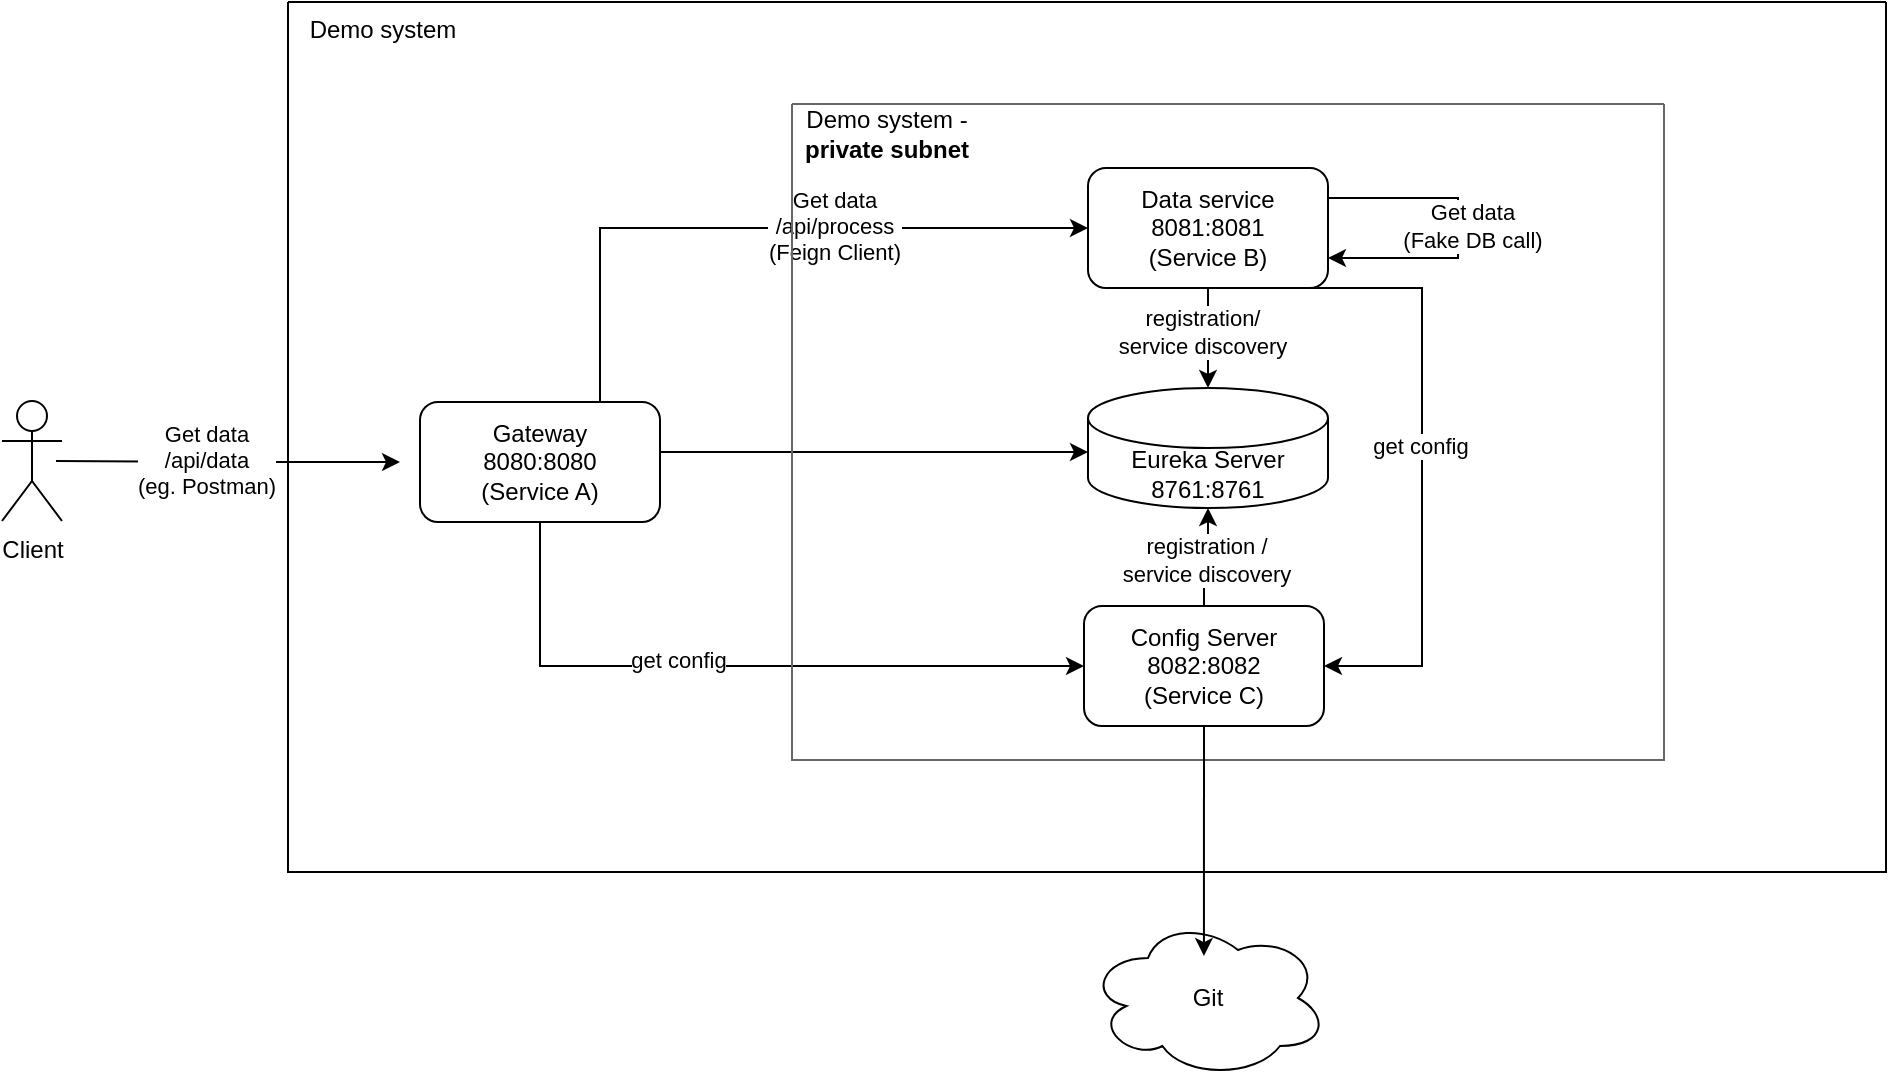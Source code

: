 <mxfile version="24.4.10" type="device">
  <diagram name="Page-1" id="Rz0VasR907ACBIWzh3pV">
    <mxGraphModel dx="1834" dy="764" grid="0" gridSize="10" guides="1" tooltips="1" connect="1" arrows="1" fold="1" page="0" pageScale="1" pageWidth="827" pageHeight="1169" math="0" shadow="0">
      <root>
        <mxCell id="0" />
        <mxCell id="1" parent="0" />
        <mxCell id="oxJ-DCz2lSxvDTbb2seA-36" style="edgeStyle=orthogonalEdgeStyle;rounded=0;orthogonalLoop=1;jettySize=auto;html=1;exitX=1;exitY=0.5;exitDx=0;exitDy=0;" parent="1" source="oxJ-DCz2lSxvDTbb2seA-1" target="oxJ-DCz2lSxvDTbb2seA-3" edge="1">
          <mxGeometry relative="1" as="geometry">
            <Array as="points">
              <mxPoint x="103" y="316" />
            </Array>
          </mxGeometry>
        </mxCell>
        <mxCell id="oxJ-DCz2lSxvDTbb2seA-38" style="edgeStyle=orthogonalEdgeStyle;rounded=0;orthogonalLoop=1;jettySize=auto;html=1;exitX=0.75;exitY=0;exitDx=0;exitDy=0;entryX=0;entryY=0.5;entryDx=0;entryDy=0;" parent="1" source="oxJ-DCz2lSxvDTbb2seA-1" target="oxJ-DCz2lSxvDTbb2seA-2" edge="1">
          <mxGeometry relative="1" as="geometry" />
        </mxCell>
        <mxCell id="oxJ-DCz2lSxvDTbb2seA-40" value="Get data&lt;div&gt;/api/process&lt;br&gt;&lt;div&gt;(Feign Client)&lt;/div&gt;&lt;/div&gt;" style="edgeLabel;html=1;align=center;verticalAlign=middle;resizable=0;points=[];" parent="oxJ-DCz2lSxvDTbb2seA-38" vertex="1" connectable="0">
          <mxGeometry x="0.251" y="-1" relative="1" as="geometry">
            <mxPoint x="-3" y="-2" as="offset" />
          </mxGeometry>
        </mxCell>
        <mxCell id="5tKEhjPv9yw8vXSJhnxB-1" style="edgeStyle=orthogonalEdgeStyle;rounded=0;orthogonalLoop=1;jettySize=auto;html=1;exitX=0.5;exitY=1;exitDx=0;exitDy=0;entryX=0;entryY=0.5;entryDx=0;entryDy=0;" parent="1" source="oxJ-DCz2lSxvDTbb2seA-1" target="oxJ-DCz2lSxvDTbb2seA-4" edge="1">
          <mxGeometry relative="1" as="geometry" />
        </mxCell>
        <mxCell id="5tKEhjPv9yw8vXSJhnxB-4" value="get config" style="edgeLabel;html=1;align=center;verticalAlign=middle;resizable=0;points=[];" parent="5tKEhjPv9yw8vXSJhnxB-1" vertex="1" connectable="0">
          <mxGeometry x="-0.183" y="3" relative="1" as="geometry">
            <mxPoint as="offset" />
          </mxGeometry>
        </mxCell>
        <mxCell id="oxJ-DCz2lSxvDTbb2seA-1" value="Gateway&lt;div&gt;8080:8080&lt;br&gt;&lt;div&gt;(Service A)&lt;/div&gt;&lt;/div&gt;" style="rounded=1;whiteSpace=wrap;html=1;" parent="1" vertex="1">
          <mxGeometry x="-17" y="291" width="120" height="60" as="geometry" />
        </mxCell>
        <mxCell id="oxJ-DCz2lSxvDTbb2seA-5" value="" style="swimlane;startSize=0;fillColor=#666666;fontColor=#333333;strokeColor=#666666;" parent="1" vertex="1">
          <mxGeometry x="169" y="142" width="436" height="328" as="geometry" />
        </mxCell>
        <mxCell id="oxJ-DCz2lSxvDTbb2seA-13" style="edgeStyle=orthogonalEdgeStyle;rounded=0;orthogonalLoop=1;jettySize=auto;html=1;exitX=0.5;exitY=0.5;exitDx=0;exitDy=0;exitPerimeter=0;" parent="1" edge="1">
          <mxGeometry relative="1" as="geometry">
            <mxPoint x="-199" y="320.5" as="sourcePoint" />
            <mxPoint x="-27" y="321" as="targetPoint" />
          </mxGeometry>
        </mxCell>
        <mxCell id="oxJ-DCz2lSxvDTbb2seA-39" value="Get data&lt;div&gt;/api/data&lt;br&gt;&lt;div&gt;(eg. Postman)&lt;/div&gt;&lt;/div&gt;" style="edgeLabel;html=1;align=center;verticalAlign=middle;resizable=0;points=[];" parent="oxJ-DCz2lSxvDTbb2seA-13" vertex="1" connectable="0">
          <mxGeometry x="-0.131" y="1" relative="1" as="geometry">
            <mxPoint as="offset" />
          </mxGeometry>
        </mxCell>
        <mxCell id="oxJ-DCz2lSxvDTbb2seA-6" value="Client" style="shape=umlActor;verticalLabelPosition=bottom;verticalAlign=top;html=1;outlineConnect=0;" parent="1" vertex="1">
          <mxGeometry x="-226" y="290.5" width="30" height="60" as="geometry" />
        </mxCell>
        <mxCell id="oxJ-DCz2lSxvDTbb2seA-10" value="" style="swimlane;startSize=0;" parent="1" vertex="1">
          <mxGeometry x="-83" y="91" width="799" height="435" as="geometry" />
        </mxCell>
        <mxCell id="oxJ-DCz2lSxvDTbb2seA-11" value="Demo system" style="text;html=1;align=center;verticalAlign=middle;whiteSpace=wrap;rounded=0;" parent="oxJ-DCz2lSxvDTbb2seA-10" vertex="1">
          <mxGeometry y="-1" width="95" height="30" as="geometry" />
        </mxCell>
        <mxCell id="oxJ-DCz2lSxvDTbb2seA-12" value="Demo system - &lt;b&gt;private subnet&lt;/b&gt;" style="text;html=1;align=center;verticalAlign=middle;whiteSpace=wrap;rounded=0;" parent="oxJ-DCz2lSxvDTbb2seA-10" vertex="1">
          <mxGeometry x="252" y="51" width="95" height="30" as="geometry" />
        </mxCell>
        <mxCell id="oxJ-DCz2lSxvDTbb2seA-34" style="edgeStyle=orthogonalEdgeStyle;rounded=0;orthogonalLoop=1;jettySize=auto;html=1;exitX=0.5;exitY=0;exitDx=0;exitDy=0;" parent="oxJ-DCz2lSxvDTbb2seA-10" source="oxJ-DCz2lSxvDTbb2seA-4" target="oxJ-DCz2lSxvDTbb2seA-3" edge="1">
          <mxGeometry relative="1" as="geometry" />
        </mxCell>
        <mxCell id="oxJ-DCz2lSxvDTbb2seA-35" value="registration /&lt;div&gt;service discovery&lt;/div&gt;" style="edgeLabel;html=1;align=center;verticalAlign=middle;resizable=0;points=[];" parent="oxJ-DCz2lSxvDTbb2seA-34" vertex="1" connectable="0">
          <mxGeometry x="0.133" y="1" relative="1" as="geometry">
            <mxPoint y="4" as="offset" />
          </mxGeometry>
        </mxCell>
        <mxCell id="oxJ-DCz2lSxvDTbb2seA-4" value="Config Server&lt;div&gt;8082:8082&lt;br&gt;&lt;div&gt;(Service C)&lt;/div&gt;&lt;/div&gt;" style="rounded=1;whiteSpace=wrap;html=1;" parent="oxJ-DCz2lSxvDTbb2seA-10" vertex="1">
          <mxGeometry x="398" y="302" width="120" height="60" as="geometry" />
        </mxCell>
        <mxCell id="oxJ-DCz2lSxvDTbb2seA-3" value="Eureka Server&lt;div&gt;8761:8761&lt;br&gt;&lt;/div&gt;" style="rounded=1;whiteSpace=wrap;html=1;shape=cylinder3;boundedLbl=1;backgroundOutline=1;size=15;" parent="oxJ-DCz2lSxvDTbb2seA-10" vertex="1">
          <mxGeometry x="400" y="193" width="120" height="60" as="geometry" />
        </mxCell>
        <mxCell id="oxJ-DCz2lSxvDTbb2seA-32" style="edgeStyle=orthogonalEdgeStyle;rounded=0;orthogonalLoop=1;jettySize=auto;html=1;exitX=0.5;exitY=1;exitDx=0;exitDy=0;entryX=0.5;entryY=0;entryDx=0;entryDy=0;" parent="oxJ-DCz2lSxvDTbb2seA-10" source="oxJ-DCz2lSxvDTbb2seA-2" target="oxJ-DCz2lSxvDTbb2seA-3" edge="1">
          <mxGeometry relative="1" as="geometry" />
        </mxCell>
        <mxCell id="oxJ-DCz2lSxvDTbb2seA-33" value="registration/&lt;div&gt;service discovery&lt;/div&gt;" style="edgeLabel;html=1;align=center;verticalAlign=middle;resizable=0;points=[];" parent="oxJ-DCz2lSxvDTbb2seA-32" vertex="1" connectable="0">
          <mxGeometry x="-0.122" y="-3" relative="1" as="geometry">
            <mxPoint as="offset" />
          </mxGeometry>
        </mxCell>
        <mxCell id="5tKEhjPv9yw8vXSJhnxB-2" style="edgeStyle=orthogonalEdgeStyle;rounded=0;orthogonalLoop=1;jettySize=auto;html=1;exitX=0.75;exitY=1;exitDx=0;exitDy=0;entryX=1;entryY=0.5;entryDx=0;entryDy=0;" parent="oxJ-DCz2lSxvDTbb2seA-10" source="oxJ-DCz2lSxvDTbb2seA-2" target="oxJ-DCz2lSxvDTbb2seA-4" edge="1">
          <mxGeometry relative="1" as="geometry">
            <Array as="points">
              <mxPoint x="567" y="143" />
              <mxPoint x="567" y="332" />
            </Array>
          </mxGeometry>
        </mxCell>
        <mxCell id="5tKEhjPv9yw8vXSJhnxB-3" value="get config" style="edgeLabel;html=1;align=center;verticalAlign=middle;resizable=0;points=[];" parent="5tKEhjPv9yw8vXSJhnxB-2" vertex="1" connectable="0">
          <mxGeometry x="-0.009" y="-1" relative="1" as="geometry">
            <mxPoint as="offset" />
          </mxGeometry>
        </mxCell>
        <mxCell id="oxJ-DCz2lSxvDTbb2seA-2" value="&lt;div&gt;Data service&lt;/div&gt;&lt;div&gt;8081:8081&lt;/div&gt;&lt;div&gt;(Service B)&lt;/div&gt;" style="rounded=1;whiteSpace=wrap;html=1;" parent="oxJ-DCz2lSxvDTbb2seA-10" vertex="1">
          <mxGeometry x="400" y="83" width="120" height="60" as="geometry" />
        </mxCell>
        <mxCell id="oxJ-DCz2lSxvDTbb2seA-41" style="edgeStyle=orthogonalEdgeStyle;rounded=0;orthogonalLoop=1;jettySize=auto;html=1;exitX=1;exitY=0.25;exitDx=0;exitDy=0;entryX=1;entryY=0.75;entryDx=0;entryDy=0;" parent="oxJ-DCz2lSxvDTbb2seA-10" source="oxJ-DCz2lSxvDTbb2seA-2" target="oxJ-DCz2lSxvDTbb2seA-2" edge="1">
          <mxGeometry relative="1" as="geometry">
            <Array as="points">
              <mxPoint x="585" y="98" />
              <mxPoint x="585" y="128" />
            </Array>
          </mxGeometry>
        </mxCell>
        <mxCell id="oxJ-DCz2lSxvDTbb2seA-42" value="Get data&lt;div&gt;(Fake DB call)&lt;/div&gt;" style="edgeLabel;html=1;align=center;verticalAlign=middle;resizable=0;points=[];" parent="oxJ-DCz2lSxvDTbb2seA-41" vertex="1" connectable="0">
          <mxGeometry x="-0.013" relative="1" as="geometry">
            <mxPoint x="7" as="offset" />
          </mxGeometry>
        </mxCell>
        <mxCell id="oxJ-DCz2lSxvDTbb2seA-16" value="Git" style="ellipse;shape=cloud;whiteSpace=wrap;html=1;" parent="1" vertex="1">
          <mxGeometry x="317" y="549" width="120" height="80" as="geometry" />
        </mxCell>
        <mxCell id="oxJ-DCz2lSxvDTbb2seA-29" style="edgeStyle=orthogonalEdgeStyle;rounded=0;orthogonalLoop=1;jettySize=auto;html=1;exitX=0.5;exitY=1;exitDx=0;exitDy=0;entryX=0.483;entryY=0.238;entryDx=0;entryDy=0;entryPerimeter=0;" parent="1" source="oxJ-DCz2lSxvDTbb2seA-4" target="oxJ-DCz2lSxvDTbb2seA-16" edge="1">
          <mxGeometry relative="1" as="geometry" />
        </mxCell>
      </root>
    </mxGraphModel>
  </diagram>
</mxfile>
